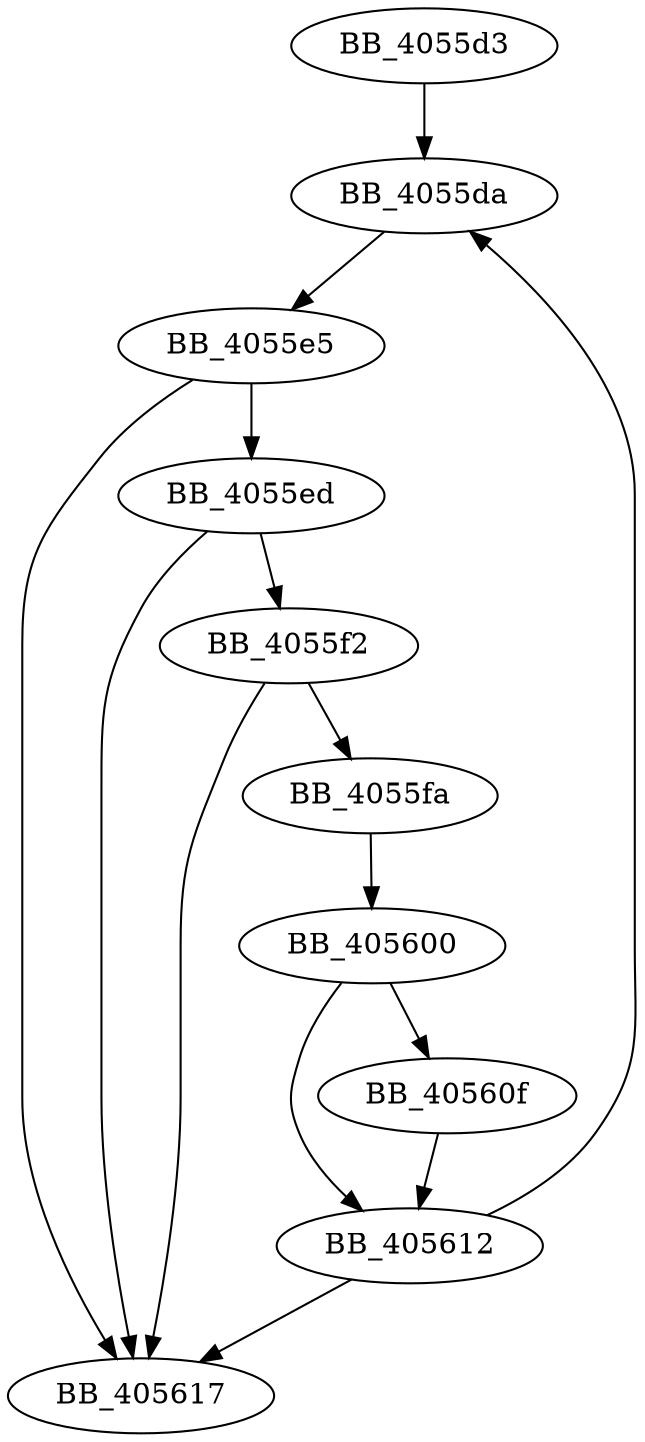 DiGraph __realloc_crt{
BB_4055d3->BB_4055da
BB_4055da->BB_4055e5
BB_4055e5->BB_4055ed
BB_4055e5->BB_405617
BB_4055ed->BB_4055f2
BB_4055ed->BB_405617
BB_4055f2->BB_4055fa
BB_4055f2->BB_405617
BB_4055fa->BB_405600
BB_405600->BB_40560f
BB_405600->BB_405612
BB_40560f->BB_405612
BB_405612->BB_4055da
BB_405612->BB_405617
}
